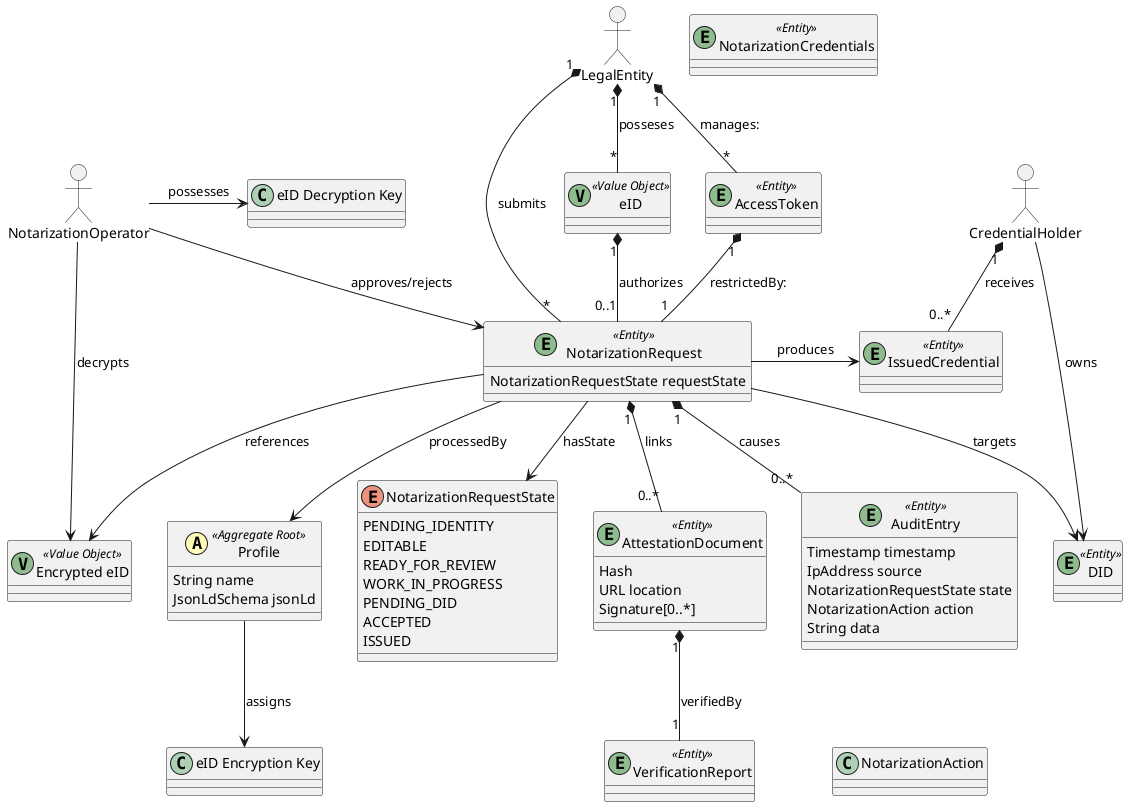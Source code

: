 @startuml
allow_mixing
skinparam componentStyle uml2
skinparam groupInheritance 2

actor LegalEntity
actor NotarizationOperator
actor CredentialHolder

class NotarizationCredentials <<(E,DarkSeaGreen) Entity>> {
}
class eID <<(V,DarkSeaGreen) Value Object>> {
}
class "Encrypted eID" <<(V,DarkSeaGreen) Value Object>> {
}
class Profile <<(A,#fffab8) Aggregate Root>> {
    String name
    JsonLdSchema jsonLd
}
class NotarizationRequest <<(E,DarkSeaGreen) Entity>> {
    NotarizationRequestState requestState
}
class AccessToken <<(E,DarkSeaGreen) Entity>> {
}
enum NotarizationRequestState {
    PENDING_IDENTITY
    EDITABLE
    READY_FOR_REVIEW
    WORK_IN_PROGRESS
    PENDING_DID
    ACCEPTED
    ISSUED
}
class AttestationDocument <<(E,DarkSeaGreen) Entity>> {
    Hash
    URL location
    Signature[0..*]
}
class VerificationReport <<(E,DarkSeaGreen) Entity>> {
}
class IssuedCredential <<(E,DarkSeaGreen) Entity>> {
}
class AuditEntry <<(E,DarkSeaGreen) Entity>> {
    Timestamp timestamp
    IpAddress source
    NotarizationRequestState state
    NotarizationAction action
    String data
}
class DID <<(E,DarkSeaGreen) Entity>> {
}
Profile --> "eID Encryption Key" : assigns
NotarizationOperator -> "eID Decryption Key" : possesses
NotarizationRequest --> NotarizationRequestState : hasState
NotarizationRequest --> Profile : processedBy
LegalEntity "1" *-- "*" NotarizationRequest : submits
LegalEntity "1" *-- "*" AccessToken : manages: 
AttestationDocument "1" *-- "1" VerificationReport : verifiedBy
LegalEntity "1" *-- "*" eID : posseses
eID "1" *-- "0..1" NotarizationRequest : authorizes
NotarizationOperator --> NotarizationRequest : approves/rejects
NotarizationOperator --> "Encrypted eID": decrypts
NotarizationRequest --> DID : targets
NotarizationRequest "1" *-- "0..*" AttestationDocument : links
NotarizationRequest -> IssuedCredential : produces
NotarizationRequest --> "Encrypted eID": references
NotarizationRequest "1" *-- "0..*" AuditEntry: causes
CredentialHolder -> DID : owns
AccessToken "1" *-- "1" NotarizationRequest: restrictedBy: 
CredentialHolder "1" *-- "0..*" IssuedCredential: receives

AuditEntry -[hidden]d- NotarizationAction
@enduml
